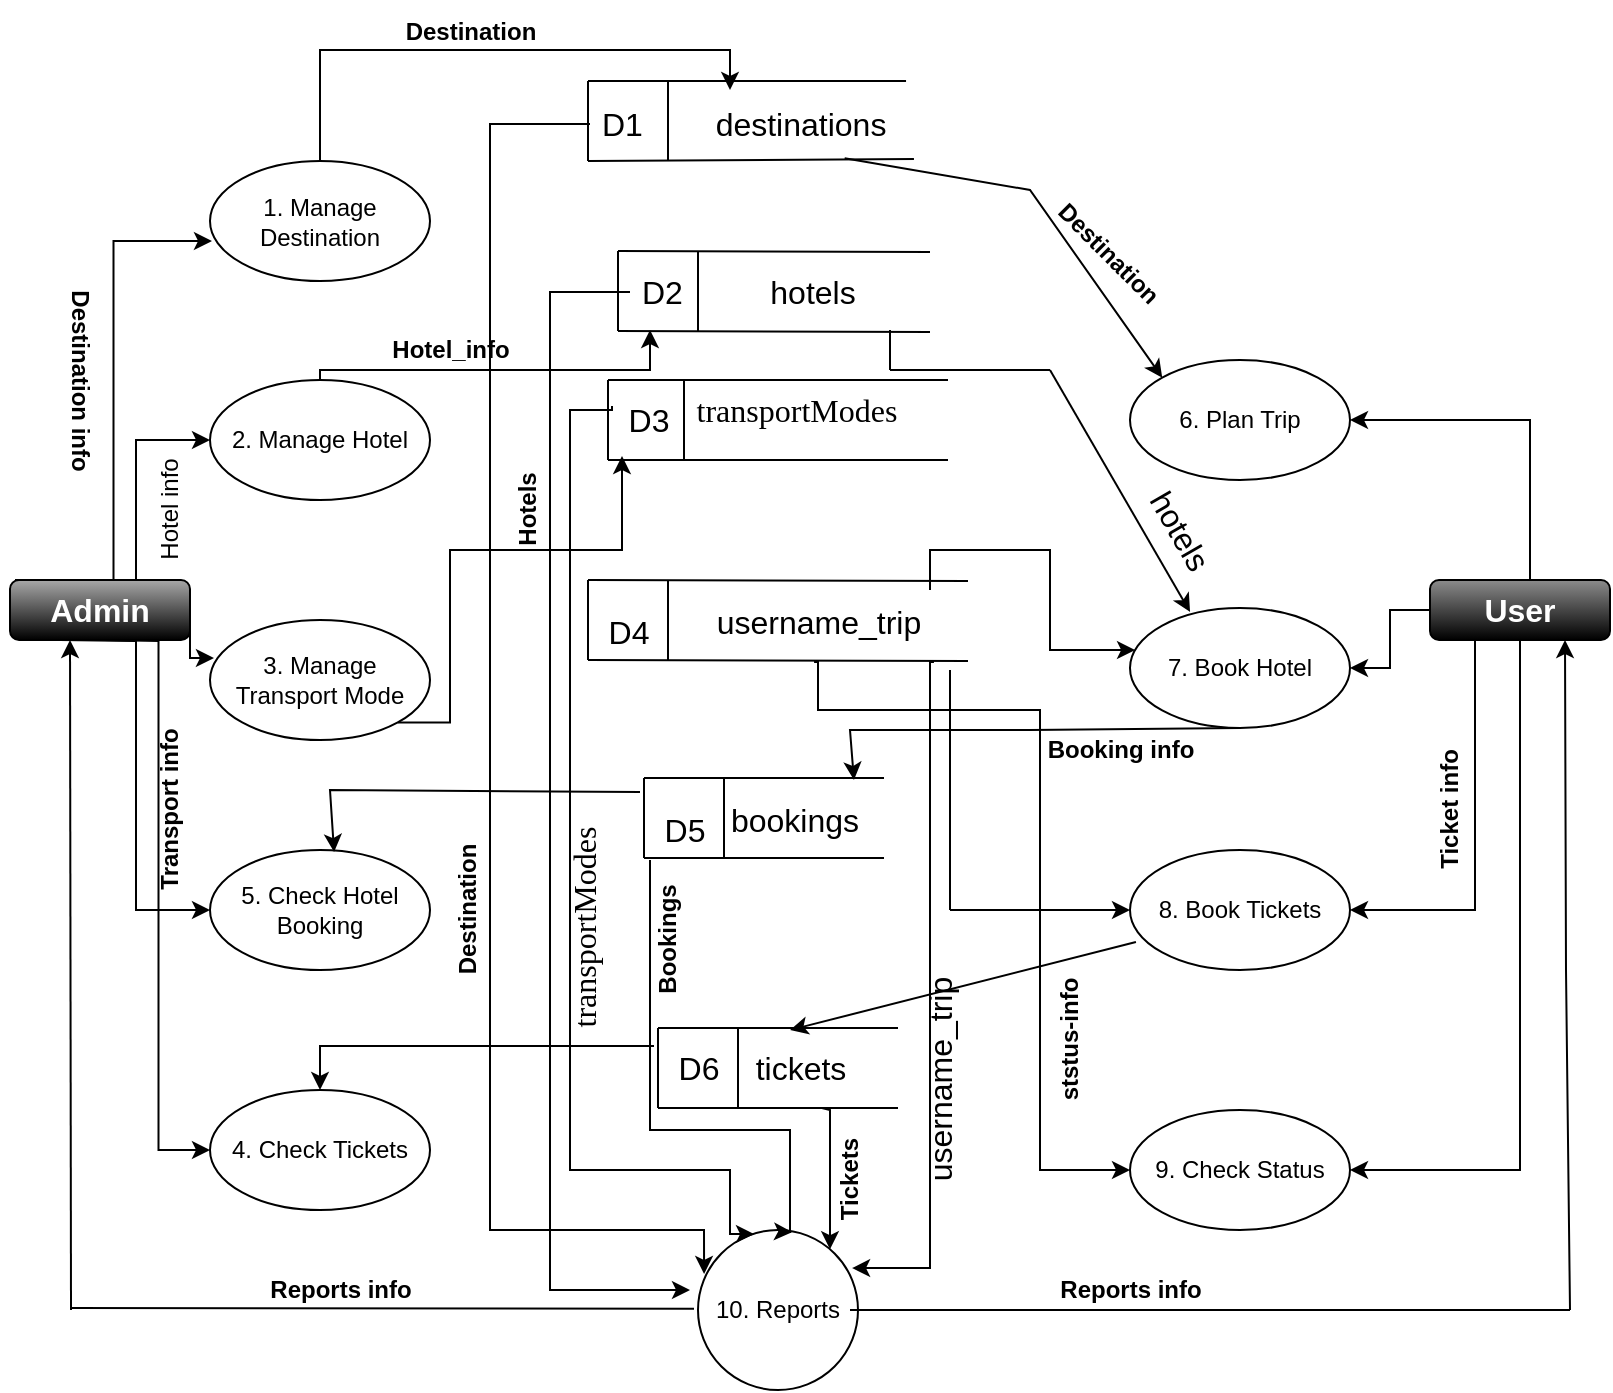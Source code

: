 <mxfile version="20.6.2" type="google"><diagram id="NlX686MZ4kyxAbPwIKp2" name="Page-1"><mxGraphModel grid="1" page="1" gridSize="10" guides="1" tooltips="1" connect="1" arrows="1" fold="1" pageScale="1" pageWidth="827" pageHeight="1169" math="0" shadow="0"><root><mxCell id="0"/><mxCell id="1" parent="0"/><mxCell id="2KHUu5qs-B87cbbeyckH-12" value="" style="edgeStyle=orthogonalEdgeStyle;rounded=0;orthogonalLoop=1;jettySize=auto;html=1;" edge="1" parent="1" source="PZYoRp6CP5FQ6B4NWZpZ-3"><mxGeometry relative="1" as="geometry"><mxPoint x="360" y="370" as="targetPoint"/><Array as="points"><mxPoint x="195" y="390"/><mxPoint x="360" y="390"/></Array></mxGeometry></mxCell><mxCell id="PZYoRp6CP5FQ6B4NWZpZ-3" value="2. Manage Hotel" style="ellipse;whiteSpace=wrap;html=1;" vertex="1" parent="1"><mxGeometry x="140" y="395" width="110" height="60" as="geometry"/></mxCell><mxCell id="X4Ng1SEaLve_OsTbDtAd-97" style="edgeStyle=orthogonalEdgeStyle;rounded=0;orthogonalLoop=1;jettySize=auto;html=1;exitX=1;exitY=1;exitDx=0;exitDy=0;entryX=0.175;entryY=1.1;entryDx=0;entryDy=0;entryPerimeter=0;fontSize=16;fontColor=#000000;" edge="1" parent="1" source="PZYoRp6CP5FQ6B4NWZpZ-4" target="X4Ng1SEaLve_OsTbDtAd-36"><mxGeometry relative="1" as="geometry"><Array as="points"><mxPoint x="260" y="566"/><mxPoint x="260" y="480"/><mxPoint x="346" y="480"/></Array></mxGeometry></mxCell><mxCell id="PZYoRp6CP5FQ6B4NWZpZ-4" value="3. Manage Transport Mode" style="ellipse;whiteSpace=wrap;html=1;" vertex="1" parent="1"><mxGeometry x="140" y="515" width="110" height="60" as="geometry"/></mxCell><mxCell id="PZYoRp6CP5FQ6B4NWZpZ-5" value="4. Check Tickets" style="ellipse;whiteSpace=wrap;html=1;" vertex="1" parent="1"><mxGeometry x="140" y="750" width="110" height="60" as="geometry"/></mxCell><mxCell id="PZYoRp6CP5FQ6B4NWZpZ-6" value="9. Check Status" style="ellipse;whiteSpace=wrap;html=1;" vertex="1" parent="1"><mxGeometry x="600" y="760" width="110" height="60" as="geometry"/></mxCell><mxCell id="2KHUu5qs-B87cbbeyckH-10" value="" style="edgeStyle=orthogonalEdgeStyle;rounded=0;orthogonalLoop=1;jettySize=auto;html=1;" edge="1" parent="1" source="PZYoRp6CP5FQ6B4NWZpZ-7"><mxGeometry relative="1" as="geometry"><mxPoint x="400" y="250" as="targetPoint"/><Array as="points"><mxPoint x="195" y="230"/><mxPoint x="400" y="230"/></Array></mxGeometry></mxCell><mxCell id="PZYoRp6CP5FQ6B4NWZpZ-7" value="1. Manage Destination" style="ellipse;whiteSpace=wrap;html=1;" vertex="1" parent="1"><mxGeometry x="140" y="285.5" width="110" height="60" as="geometry"/></mxCell><mxCell id="PZYoRp6CP5FQ6B4NWZpZ-11" value="" style="edgeStyle=none;orthogonalLoop=1;jettySize=auto;html=1;rounded=0;endArrow=none;endFill=0;" edge="1" parent="1"><mxGeometry width="80" relative="1" as="geometry"><mxPoint x="329" y="495" as="sourcePoint"/><mxPoint x="519" y="495.5" as="targetPoint"/><Array as="points"/></mxGeometry></mxCell><mxCell id="PZYoRp6CP5FQ6B4NWZpZ-12" value="" style="edgeStyle=none;orthogonalLoop=1;jettySize=auto;html=1;rounded=0;endArrow=none;endFill=0;" edge="1" parent="1"><mxGeometry width="80" relative="1" as="geometry"><mxPoint x="329" y="535" as="sourcePoint"/><mxPoint x="519" y="535.5" as="targetPoint"/><Array as="points"/></mxGeometry></mxCell><mxCell id="PZYoRp6CP5FQ6B4NWZpZ-13" value="" style="edgeStyle=none;orthogonalLoop=1;jettySize=auto;html=1;rounded=0;endArrow=none;endFill=0;" edge="1" parent="1"><mxGeometry width="80" relative="1" as="geometry"><mxPoint x="329" y="495" as="sourcePoint"/><mxPoint x="329" y="535" as="targetPoint"/><Array as="points"/></mxGeometry></mxCell><mxCell id="PZYoRp6CP5FQ6B4NWZpZ-14" value="" style="edgeStyle=none;orthogonalLoop=1;jettySize=auto;html=1;rounded=0;endArrow=none;endFill=0;" edge="1" parent="1"><mxGeometry width="80" relative="1" as="geometry"><mxPoint x="369" y="495" as="sourcePoint"/><mxPoint x="369" y="535" as="targetPoint"/><Array as="points"/></mxGeometry></mxCell><mxCell id="PZYoRp6CP5FQ6B4NWZpZ-15" value="" style="edgeStyle=none;orthogonalLoop=1;jettySize=auto;html=1;rounded=0;endArrow=none;endFill=0;" edge="1" parent="1"><mxGeometry width="80" relative="1" as="geometry"><mxPoint x="357" y="594" as="sourcePoint"/><mxPoint x="477" y="594" as="targetPoint"/><Array as="points"/></mxGeometry></mxCell><mxCell id="PZYoRp6CP5FQ6B4NWZpZ-16" value="" style="edgeStyle=none;orthogonalLoop=1;jettySize=auto;html=1;rounded=0;endArrow=none;endFill=0;" edge="1" parent="1"><mxGeometry width="80" relative="1" as="geometry"><mxPoint x="357" y="634" as="sourcePoint"/><mxPoint x="477" y="634" as="targetPoint"/><Array as="points"/></mxGeometry></mxCell><mxCell id="PZYoRp6CP5FQ6B4NWZpZ-17" value="" style="edgeStyle=none;orthogonalLoop=1;jettySize=auto;html=1;rounded=0;endArrow=none;endFill=0;" edge="1" parent="1"><mxGeometry width="80" relative="1" as="geometry"><mxPoint x="357" y="594" as="sourcePoint"/><mxPoint x="357" y="634" as="targetPoint"/><Array as="points"/></mxGeometry></mxCell><mxCell id="PZYoRp6CP5FQ6B4NWZpZ-18" value="" style="edgeStyle=none;orthogonalLoop=1;jettySize=auto;html=1;rounded=0;endArrow=none;endFill=0;" edge="1" parent="1"><mxGeometry width="80" relative="1" as="geometry"><mxPoint x="397" y="594" as="sourcePoint"/><mxPoint x="397" y="634" as="targetPoint"/><Array as="points"/></mxGeometry></mxCell><mxCell id="PZYoRp6CP5FQ6B4NWZpZ-19" value="" style="edgeStyle=none;orthogonalLoop=1;jettySize=auto;html=1;rounded=0;endArrow=none;endFill=0;" edge="1" parent="1"><mxGeometry width="80" relative="1" as="geometry"><mxPoint x="364" y="719" as="sourcePoint"/><mxPoint x="484" y="719" as="targetPoint"/><Array as="points"/></mxGeometry></mxCell><mxCell id="PZYoRp6CP5FQ6B4NWZpZ-20" value="" style="edgeStyle=none;orthogonalLoop=1;jettySize=auto;html=1;rounded=0;endArrow=none;endFill=0;" edge="1" parent="1"><mxGeometry width="80" relative="1" as="geometry"><mxPoint x="364" y="759" as="sourcePoint"/><mxPoint x="484" y="759" as="targetPoint"/><Array as="points"/></mxGeometry></mxCell><mxCell id="PZYoRp6CP5FQ6B4NWZpZ-21" value="" style="edgeStyle=none;orthogonalLoop=1;jettySize=auto;html=1;rounded=0;endArrow=none;endFill=0;" edge="1" parent="1"><mxGeometry width="80" relative="1" as="geometry"><mxPoint x="364" y="719" as="sourcePoint"/><mxPoint x="364" y="759" as="targetPoint"/><Array as="points"/></mxGeometry></mxCell><mxCell id="PZYoRp6CP5FQ6B4NWZpZ-22" value="" style="edgeStyle=none;orthogonalLoop=1;jettySize=auto;html=1;rounded=0;endArrow=none;endFill=0;" edge="1" parent="1"><mxGeometry width="80" relative="1" as="geometry"><mxPoint x="404" y="719" as="sourcePoint"/><mxPoint x="404" y="759" as="targetPoint"/><Array as="points"/></mxGeometry></mxCell><mxCell id="PZYoRp6CP5FQ6B4NWZpZ-23" value="" style="edgeStyle=none;orthogonalLoop=1;jettySize=auto;html=1;rounded=0;endArrow=none;endFill=0;" edge="1" parent="1"><mxGeometry width="80" relative="1" as="geometry"><mxPoint x="339" y="395" as="sourcePoint"/><mxPoint x="509" y="395" as="targetPoint"/><Array as="points"/></mxGeometry></mxCell><mxCell id="PZYoRp6CP5FQ6B4NWZpZ-24" value="" style="edgeStyle=none;orthogonalLoop=1;jettySize=auto;html=1;rounded=0;endArrow=none;endFill=0;" edge="1" parent="1"><mxGeometry width="80" relative="1" as="geometry"><mxPoint x="339" y="435" as="sourcePoint"/><mxPoint x="509" y="435" as="targetPoint"/><Array as="points"/></mxGeometry></mxCell><mxCell id="PZYoRp6CP5FQ6B4NWZpZ-25" value="" style="edgeStyle=none;orthogonalLoop=1;jettySize=auto;html=1;rounded=0;endArrow=none;endFill=0;" edge="1" parent="1"><mxGeometry width="80" relative="1" as="geometry"><mxPoint x="339" y="395" as="sourcePoint"/><mxPoint x="339" y="435" as="targetPoint"/><Array as="points"/></mxGeometry></mxCell><mxCell id="PZYoRp6CP5FQ6B4NWZpZ-26" value="" style="edgeStyle=none;orthogonalLoop=1;jettySize=auto;html=1;rounded=0;endArrow=none;endFill=0;" edge="1" parent="1"><mxGeometry width="80" relative="1" as="geometry"><mxPoint x="377" y="395" as="sourcePoint"/><mxPoint x="377" y="435" as="targetPoint"/><Array as="points"/></mxGeometry></mxCell><mxCell id="PZYoRp6CP5FQ6B4NWZpZ-27" value="" style="edgeStyle=none;orthogonalLoop=1;jettySize=auto;html=1;rounded=0;endArrow=none;endFill=0;entryX=0.982;entryY=-0.2;entryDx=0;entryDy=0;entryPerimeter=0;" edge="1" parent="1" target="X4Ng1SEaLve_OsTbDtAd-22"><mxGeometry width="80" relative="1" as="geometry"><mxPoint x="329" y="245.5" as="sourcePoint"/><mxPoint x="449" y="245.5" as="targetPoint"/><Array as="points"><mxPoint x="369" y="245.5"/></Array></mxGeometry></mxCell><mxCell id="PZYoRp6CP5FQ6B4NWZpZ-28" value="" style="edgeStyle=none;orthogonalLoop=1;jettySize=auto;html=1;rounded=0;endArrow=none;endFill=0;entryX=1.018;entryY=1.1;entryDx=0;entryDy=0;entryPerimeter=0;" edge="1" parent="1" target="X4Ng1SEaLve_OsTbDtAd-22"><mxGeometry width="80" relative="1" as="geometry"><mxPoint x="329" y="285.5" as="sourcePoint"/><mxPoint x="449" y="285.5" as="targetPoint"/><Array as="points"/></mxGeometry></mxCell><mxCell id="PZYoRp6CP5FQ6B4NWZpZ-29" value="" style="edgeStyle=none;orthogonalLoop=1;jettySize=auto;html=1;rounded=0;endArrow=none;endFill=0;" edge="1" parent="1"><mxGeometry width="80" relative="1" as="geometry"><mxPoint x="329" y="245.5" as="sourcePoint"/><mxPoint x="329" y="285.5" as="targetPoint"/><Array as="points"/></mxGeometry></mxCell><mxCell id="PZYoRp6CP5FQ6B4NWZpZ-30" value="" style="edgeStyle=none;orthogonalLoop=1;jettySize=auto;html=1;rounded=0;endArrow=none;endFill=0;" edge="1" parent="1"><mxGeometry width="80" relative="1" as="geometry"><mxPoint x="369" y="245.5" as="sourcePoint"/><mxPoint x="369" y="285.5" as="targetPoint"/><Array as="points"/></mxGeometry></mxCell><mxCell id="PZYoRp6CP5FQ6B4NWZpZ-31" value="" style="edgeStyle=none;orthogonalLoop=1;jettySize=auto;html=1;rounded=0;endArrow=none;endFill=0;" edge="1" parent="1"><mxGeometry width="80" relative="1" as="geometry"><mxPoint x="344" y="330.5" as="sourcePoint"/><mxPoint x="500" y="331" as="targetPoint"/><Array as="points"/></mxGeometry></mxCell><mxCell id="PZYoRp6CP5FQ6B4NWZpZ-32" value="" style="edgeStyle=none;orthogonalLoop=1;jettySize=auto;html=1;rounded=0;endArrow=none;endFill=0;" edge="1" parent="1"><mxGeometry width="80" relative="1" as="geometry"><mxPoint x="344" y="370.5" as="sourcePoint"/><mxPoint x="500" y="371" as="targetPoint"/><Array as="points"/></mxGeometry></mxCell><mxCell id="PZYoRp6CP5FQ6B4NWZpZ-33" value="" style="edgeStyle=none;orthogonalLoop=1;jettySize=auto;html=1;rounded=0;endArrow=none;endFill=0;" edge="1" parent="1"><mxGeometry width="80" relative="1" as="geometry"><mxPoint x="344" y="330.5" as="sourcePoint"/><mxPoint x="344" y="370.5" as="targetPoint"/><Array as="points"/></mxGeometry></mxCell><mxCell id="PZYoRp6CP5FQ6B4NWZpZ-34" value="" style="edgeStyle=none;orthogonalLoop=1;jettySize=auto;html=1;rounded=0;endArrow=none;endFill=0;" edge="1" parent="1"><mxGeometry width="80" relative="1" as="geometry"><mxPoint x="384" y="330.5" as="sourcePoint"/><mxPoint x="384" y="370.5" as="targetPoint"/><Array as="points"/></mxGeometry></mxCell><mxCell id="X4Ng1SEaLve_OsTbDtAd-53" style="edgeStyle=orthogonalEdgeStyle;rounded=0;orthogonalLoop=1;jettySize=auto;html=1;exitX=0.25;exitY=0;exitDx=0;exitDy=0;entryX=0.009;entryY=0.667;entryDx=0;entryDy=0;entryPerimeter=0;fontSize=16;fontColor=#000000;" edge="1" parent="1" target="PZYoRp6CP5FQ6B4NWZpZ-7"><mxGeometry relative="1" as="geometry"><mxPoint x="42.5" y="495" as="sourcePoint"/></mxGeometry></mxCell><mxCell id="X4Ng1SEaLve_OsTbDtAd-54" style="edgeStyle=orthogonalEdgeStyle;rounded=0;orthogonalLoop=1;jettySize=auto;html=1;exitX=0.5;exitY=0;exitDx=0;exitDy=0;entryX=0;entryY=0.5;entryDx=0;entryDy=0;fontSize=16;fontColor=#000000;" edge="1" parent="1" target="PZYoRp6CP5FQ6B4NWZpZ-3"><mxGeometry relative="1" as="geometry"><mxPoint x="65" y="495" as="sourcePoint"/></mxGeometry></mxCell><mxCell id="X4Ng1SEaLve_OsTbDtAd-56" style="edgeStyle=orthogonalEdgeStyle;rounded=0;orthogonalLoop=1;jettySize=auto;html=1;exitX=1;exitY=0.5;exitDx=0;exitDy=0;entryX=0.018;entryY=0.317;entryDx=0;entryDy=0;entryPerimeter=0;fontSize=16;fontColor=#000000;" edge="1" parent="1" target="PZYoRp6CP5FQ6B4NWZpZ-4"><mxGeometry relative="1" as="geometry"><mxPoint x="110" y="510" as="sourcePoint"/><Array as="points"><mxPoint x="130" y="510"/><mxPoint x="130" y="534"/></Array></mxGeometry></mxCell><mxCell id="X4Ng1SEaLve_OsTbDtAd-57" style="edgeStyle=orthogonalEdgeStyle;rounded=0;orthogonalLoop=1;jettySize=auto;html=1;exitX=0.5;exitY=1;exitDx=0;exitDy=0;entryX=0;entryY=0.5;entryDx=0;entryDy=0;fontSize=16;fontColor=#000000;" edge="1" parent="1" target="X4Ng1SEaLve_OsTbDtAd-10"><mxGeometry relative="1" as="geometry"><mxPoint x="65" y="525" as="sourcePoint"/></mxGeometry></mxCell><mxCell id="X4Ng1SEaLve_OsTbDtAd-58" style="edgeStyle=orthogonalEdgeStyle;rounded=0;orthogonalLoop=1;jettySize=auto;html=1;exitX=0.75;exitY=1;exitDx=0;exitDy=0;entryX=0;entryY=0.5;entryDx=0;entryDy=0;fontSize=16;fontColor=#000000;" edge="1" parent="1" target="PZYoRp6CP5FQ6B4NWZpZ-5"><mxGeometry relative="1" as="geometry"><mxPoint x="87.5" y="525" as="sourcePoint"/></mxGeometry></mxCell><mxCell id="X4Ng1SEaLve_OsTbDtAd-1" value="&lt;font style=&quot;font-size: 16px;&quot;&gt;&lt;b&gt;Admin&lt;/b&gt;&lt;/font&gt;" style="rounded=1;whiteSpace=wrap;html=1;fillColor=#A8A8A8;gradientColor=default;fontColor=#FFFFFF;" vertex="1" parent="1"><mxGeometry x="40" y="495" width="90" height="30" as="geometry"/></mxCell><mxCell id="X4Ng1SEaLve_OsTbDtAd-59" style="edgeStyle=orthogonalEdgeStyle;rounded=0;orthogonalLoop=1;jettySize=auto;html=1;exitX=0.5;exitY=1;exitDx=0;exitDy=0;entryX=1;entryY=0.5;entryDx=0;entryDy=0;fontSize=16;fontColor=#000000;" edge="1" parent="1" source="X4Ng1SEaLve_OsTbDtAd-2" target="PZYoRp6CP5FQ6B4NWZpZ-6"><mxGeometry relative="1" as="geometry"/></mxCell><mxCell id="X4Ng1SEaLve_OsTbDtAd-63" style="edgeStyle=orthogonalEdgeStyle;rounded=0;orthogonalLoop=1;jettySize=auto;html=1;exitX=0.25;exitY=1;exitDx=0;exitDy=0;entryX=1;entryY=0.5;entryDx=0;entryDy=0;fontSize=16;fontColor=#000000;" edge="1" parent="1" source="X4Ng1SEaLve_OsTbDtAd-2" target="X4Ng1SEaLve_OsTbDtAd-11"><mxGeometry relative="1" as="geometry"/></mxCell><mxCell id="X4Ng1SEaLve_OsTbDtAd-64" style="edgeStyle=orthogonalEdgeStyle;rounded=0;orthogonalLoop=1;jettySize=auto;html=1;exitX=0.75;exitY=0;exitDx=0;exitDy=0;entryX=1;entryY=0.5;entryDx=0;entryDy=0;fontSize=16;fontColor=#000000;" edge="1" parent="1" source="X4Ng1SEaLve_OsTbDtAd-2" target="X4Ng1SEaLve_OsTbDtAd-13"><mxGeometry relative="1" as="geometry"><Array as="points"><mxPoint x="800" y="495"/><mxPoint x="800" y="415"/></Array></mxGeometry></mxCell><mxCell id="2KHUu5qs-B87cbbeyckH-18" value="" style="edgeStyle=orthogonalEdgeStyle;rounded=0;orthogonalLoop=1;jettySize=auto;html=1;" edge="1" parent="1" source="X4Ng1SEaLve_OsTbDtAd-2" target="X4Ng1SEaLve_OsTbDtAd-12"><mxGeometry relative="1" as="geometry"/></mxCell><mxCell id="X4Ng1SEaLve_OsTbDtAd-2" value="&lt;b&gt;&lt;font color=&quot;#ffffff&quot; style=&quot;font-size: 16px;&quot;&gt;User&lt;/font&gt;&lt;/b&gt;" style="rounded=1;whiteSpace=wrap;html=1;fillColor=#8C8C8C;gradientColor=default;" vertex="1" parent="1"><mxGeometry x="750" y="495" width="90" height="30" as="geometry"/></mxCell><mxCell id="X4Ng1SEaLve_OsTbDtAd-3" value="10. Reports" style="ellipse;whiteSpace=wrap;html=1;aspect=fixed;" vertex="1" parent="1"><mxGeometry x="384" y="820" width="80" height="80" as="geometry"/></mxCell><mxCell id="X4Ng1SEaLve_OsTbDtAd-4" value="" style="endArrow=classic;html=1;rounded=0;entryX=0.25;entryY=1;entryDx=0;entryDy=0;" edge="1" parent="1"><mxGeometry width="50" height="50" relative="1" as="geometry"><mxPoint x="70.5" y="860" as="sourcePoint"/><mxPoint x="70" y="525" as="targetPoint"/><Array as="points"/></mxGeometry></mxCell><mxCell id="X4Ng1SEaLve_OsTbDtAd-6" value="" style="endArrow=none;html=1;rounded=0;entryX=0;entryY=0.5;entryDx=0;entryDy=0;" edge="1" parent="1"><mxGeometry width="50" height="50" relative="1" as="geometry"><mxPoint x="70" y="859" as="sourcePoint"/><mxPoint x="382" y="859.33" as="targetPoint"/><Array as="points"/></mxGeometry></mxCell><mxCell id="X4Ng1SEaLve_OsTbDtAd-7" value="" style="edgeStyle=none;orthogonalLoop=1;jettySize=auto;html=1;rounded=0;entryX=0.75;entryY=1;entryDx=0;entryDy=0;" edge="1" parent="1" target="X4Ng1SEaLve_OsTbDtAd-2"><mxGeometry width="80" relative="1" as="geometry"><mxPoint x="820" y="860" as="sourcePoint"/><mxPoint x="830" y="525" as="targetPoint"/><Array as="points"><mxPoint x="818" y="690"/></Array></mxGeometry></mxCell><mxCell id="X4Ng1SEaLve_OsTbDtAd-9" value="" style="endArrow=none;html=1;rounded=0;exitX=0.95;exitY=0.5;exitDx=0;exitDy=0;exitPerimeter=0;" edge="1" parent="1" source="X4Ng1SEaLve_OsTbDtAd-3"><mxGeometry width="50" height="50" relative="1" as="geometry"><mxPoint x="470" y="860" as="sourcePoint"/><mxPoint x="820" y="860" as="targetPoint"/></mxGeometry></mxCell><mxCell id="X4Ng1SEaLve_OsTbDtAd-10" value="5. Check Hotel Booking" style="ellipse;whiteSpace=wrap;html=1;" vertex="1" parent="1"><mxGeometry x="140" y="630" width="110" height="60" as="geometry"/></mxCell><mxCell id="X4Ng1SEaLve_OsTbDtAd-11" value="8. Book Tickets" style="ellipse;whiteSpace=wrap;html=1;" vertex="1" parent="1"><mxGeometry x="600" y="630" width="110" height="60" as="geometry"/></mxCell><mxCell id="X4Ng1SEaLve_OsTbDtAd-12" value="7. Book Hotel" style="ellipse;whiteSpace=wrap;html=1;" vertex="1" parent="1"><mxGeometry x="600" y="509" width="110" height="60" as="geometry"/></mxCell><mxCell id="X4Ng1SEaLve_OsTbDtAd-21" value="&amp;nbsp; &amp;nbsp;D1" style="text;html=1;align=center;verticalAlign=middle;resizable=0;points=[];autosize=1;strokeColor=none;fillColor=none;fontSize=16;fontColor=#000000;" vertex="1" parent="1"><mxGeometry x="309" y="251.5" width="60" height="30" as="geometry"/></mxCell><mxCell id="2KHUu5qs-B87cbbeyckH-23" value="" style="edgeStyle=orthogonalEdgeStyle;rounded=0;orthogonalLoop=1;jettySize=auto;html=1;entryX=0.038;entryY=0.275;entryDx=0;entryDy=0;entryPerimeter=0;" edge="1" parent="1" target="X4Ng1SEaLve_OsTbDtAd-3"><mxGeometry relative="1" as="geometry"><mxPoint x="330" y="267" as="sourcePoint"/><mxPoint x="270" y="820" as="targetPoint"/><Array as="points"><mxPoint x="280" y="267"/><mxPoint x="280" y="820"/><mxPoint x="387" y="820"/></Array></mxGeometry></mxCell><mxCell id="X4Ng1SEaLve_OsTbDtAd-22" value="destinations" style="text;html=1;align=center;verticalAlign=middle;resizable=0;points=[];autosize=1;strokeColor=none;fillColor=none;fontSize=16;fontColor=#000000;" vertex="1" parent="1"><mxGeometry x="380" y="251.5" width="110" height="30" as="geometry"/></mxCell><mxCell id="X4Ng1SEaLve_OsTbDtAd-26" value="&amp;nbsp; &amp;nbsp;D2" style="text;html=1;align=center;verticalAlign=middle;resizable=0;points=[];autosize=1;strokeColor=none;fillColor=none;fontSize=16;fontColor=#000000;" vertex="1" parent="1"><mxGeometry x="329" y="335.5" width="60" height="30" as="geometry"/></mxCell><mxCell id="2KHUu5qs-B87cbbeyckH-25" value="" style="edgeStyle=orthogonalEdgeStyle;rounded=0;orthogonalLoop=1;jettySize=auto;html=1;" edge="1" parent="1"><mxGeometry relative="1" as="geometry"><mxPoint x="350" y="351" as="sourcePoint"/><mxPoint x="380" y="850" as="targetPoint"/><Array as="points"><mxPoint x="310" y="351"/><mxPoint x="310" y="850"/></Array></mxGeometry></mxCell><mxCell id="X4Ng1SEaLve_OsTbDtAd-31" value="hotels" style="text;html=1;align=center;verticalAlign=middle;resizable=0;points=[];autosize=1;strokeColor=none;fillColor=none;fontSize=16;fontColor=#000000;" vertex="1" parent="1"><mxGeometry x="406" y="335.5" width="70" height="30" as="geometry"/></mxCell><mxCell id="2KHUu5qs-B87cbbeyckH-20" value="" style="edgeStyle=orthogonalEdgeStyle;rounded=0;orthogonalLoop=1;jettySize=auto;html=1;exitX=0.05;exitY=0.267;exitDx=0;exitDy=0;exitPerimeter=0;entryX=0.35;entryY=0.025;entryDx=0;entryDy=0;entryPerimeter=0;" edge="1" parent="1" source="X4Ng1SEaLve_OsTbDtAd-36" target="X4Ng1SEaLve_OsTbDtAd-3"><mxGeometry relative="1" as="geometry"><mxPoint x="380" y="850" as="targetPoint"/><Array as="points"><mxPoint x="341" y="410"/><mxPoint x="320" y="410"/><mxPoint x="320" y="790"/><mxPoint x="400" y="790"/><mxPoint x="400" y="822"/></Array></mxGeometry></mxCell><mxCell id="X4Ng1SEaLve_OsTbDtAd-33" value="&lt;span id=&quot;docs-internal-guid-bd2a2891-7fff-a88a-3db1-3b2e656965e5&quot;&gt;&lt;span style=&quot;font-size: 12pt; font-family: &amp;quot;Times New Roman&amp;quot;; background-color: transparent; font-variant-numeric: normal; font-variant-east-asian: normal; vertical-align: baseline;&quot;&gt;&amp;nbsp; &amp;nbsp;transportModes&lt;/span&gt;&lt;/span&gt;" style="text;html=1;align=center;verticalAlign=middle;resizable=0;points=[];autosize=1;strokeColor=none;fillColor=none;fontSize=16;fontColor=#000000;" vertex="1" parent="1"><mxGeometry x="357" y="395" width="140" height="30" as="geometry"/></mxCell><mxCell id="X4Ng1SEaLve_OsTbDtAd-36" value="D3" style="text;html=1;align=center;verticalAlign=middle;resizable=0;points=[];autosize=1;strokeColor=none;fillColor=none;fontSize=16;fontColor=#000000;" vertex="1" parent="1"><mxGeometry x="339" y="400" width="40" height="30" as="geometry"/></mxCell><mxCell id="X4Ng1SEaLve_OsTbDtAd-37" value="D4" style="text;html=1;align=center;verticalAlign=middle;resizable=0;points=[];autosize=1;strokeColor=none;fillColor=none;fontSize=16;fontColor=#000000;" vertex="1" parent="1"><mxGeometry x="329" y="506" width="40" height="30" as="geometry"/></mxCell><mxCell id="2KHUu5qs-B87cbbeyckH-5" value="" style="edgeStyle=orthogonalEdgeStyle;rounded=0;orthogonalLoop=1;jettySize=auto;html=1;" edge="1" parent="1" target="X4Ng1SEaLve_OsTbDtAd-12"><mxGeometry relative="1" as="geometry"><mxPoint x="500" y="500" as="sourcePoint"/><mxPoint x="610" y="550" as="targetPoint"/><Array as="points"><mxPoint x="500" y="480"/><mxPoint x="560" y="480"/><mxPoint x="560" y="530"/></Array></mxGeometry></mxCell><mxCell id="2KHUu5qs-B87cbbeyckH-6" value="" style="edgeStyle=orthogonalEdgeStyle;rounded=0;orthogonalLoop=1;jettySize=auto;html=1;entryX=0;entryY=0.5;entryDx=0;entryDy=0;exitX=0.485;exitY=1.183;exitDx=0;exitDy=0;exitPerimeter=0;" edge="1" parent="1" source="X4Ng1SEaLve_OsTbDtAd-39" target="PZYoRp6CP5FQ6B4NWZpZ-6"><mxGeometry relative="1" as="geometry"><mxPoint x="550" y="780" as="targetPoint"/><Array as="points"><mxPoint x="444" y="536"/><mxPoint x="444" y="560"/><mxPoint x="555" y="560"/><mxPoint x="555" y="790"/></Array></mxGeometry></mxCell><mxCell id="2KHUu5qs-B87cbbeyckH-17" value="" style="edgeStyle=orthogonalEdgeStyle;rounded=0;orthogonalLoop=1;jettySize=auto;html=1;entryX=0.963;entryY=0.238;entryDx=0;entryDy=0;entryPerimeter=0;exitX=0.946;exitY=1.183;exitDx=0;exitDy=0;exitPerimeter=0;" edge="1" parent="1" source="X4Ng1SEaLve_OsTbDtAd-39" target="X4Ng1SEaLve_OsTbDtAd-3"><mxGeometry relative="1" as="geometry"><mxPoint x="500" y="540" as="sourcePoint"/><Array as="points"><mxPoint x="500" y="536"/><mxPoint x="500" y="839"/></Array></mxGeometry></mxCell><mxCell id="X4Ng1SEaLve_OsTbDtAd-39" value="username_trip" style="text;html=1;align=center;verticalAlign=middle;resizable=0;points=[];autosize=1;strokeColor=none;fillColor=none;fontSize=16;fontColor=#000000;" vertex="1" parent="1"><mxGeometry x="379" y="500.5" width="130" height="30" as="geometry"/></mxCell><mxCell id="2KHUu5qs-B87cbbeyckH-15" value="" style="edgeStyle=orthogonalEdgeStyle;rounded=0;orthogonalLoop=1;jettySize=auto;html=1;entryX=0.588;entryY=0.013;entryDx=0;entryDy=0;entryPerimeter=0;" edge="1" parent="1" source="X4Ng1SEaLve_OsTbDtAd-42" target="X4Ng1SEaLve_OsTbDtAd-3"><mxGeometry relative="1" as="geometry"><mxPoint x="430" y="810" as="targetPoint"/><Array as="points"><mxPoint x="360" y="770"/><mxPoint x="430" y="770"/></Array></mxGeometry></mxCell><mxCell id="X4Ng1SEaLve_OsTbDtAd-42" value="D5" style="text;html=1;align=center;verticalAlign=middle;resizable=0;points=[];autosize=1;strokeColor=none;fillColor=none;fontSize=16;fontColor=#000000;" vertex="1" parent="1"><mxGeometry x="357" y="605" width="40" height="30" as="geometry"/></mxCell><mxCell id="X4Ng1SEaLve_OsTbDtAd-45" value="bookings" style="text;html=1;align=center;verticalAlign=middle;resizable=0;points=[];autosize=1;strokeColor=none;fillColor=none;fontSize=16;fontColor=#000000;" vertex="1" parent="1"><mxGeometry x="387" y="600" width="90" height="30" as="geometry"/></mxCell><mxCell id="2KHUu5qs-B87cbbeyckH-19" value="" style="edgeStyle=orthogonalEdgeStyle;rounded=0;orthogonalLoop=1;jettySize=auto;html=1;exitX=0.657;exitY=1.167;exitDx=0;exitDy=0;exitPerimeter=0;" edge="1" parent="1" source="X4Ng1SEaLve_OsTbDtAd-46" target="X4Ng1SEaLve_OsTbDtAd-3"><mxGeometry relative="1" as="geometry"><mxPoint x="460" y="760" as="sourcePoint"/><Array as="points"><mxPoint x="450" y="760"/></Array></mxGeometry></mxCell><mxCell id="X4Ng1SEaLve_OsTbDtAd-46" value="tickets" style="text;html=1;align=center;verticalAlign=middle;resizable=0;points=[];autosize=1;strokeColor=none;fillColor=none;fontSize=16;fontColor=#000000;" vertex="1" parent="1"><mxGeometry x="400" y="724" width="70" height="30" as="geometry"/></mxCell><mxCell id="X4Ng1SEaLve_OsTbDtAd-49" value="D6" style="text;html=1;align=center;verticalAlign=middle;resizable=0;points=[];autosize=1;strokeColor=none;fillColor=none;fontSize=16;fontColor=#000000;" vertex="1" parent="1"><mxGeometry x="364" y="724" width="40" height="30" as="geometry"/></mxCell><mxCell id="X4Ng1SEaLve_OsTbDtAd-82" value="" style="endArrow=classic;html=1;rounded=0;fontSize=16;fontColor=#000000;exitX=0.703;exitY=1.088;exitDx=0;exitDy=0;exitPerimeter=0;entryX=0;entryY=0;entryDx=0;entryDy=0;" edge="1" parent="1" source="X4Ng1SEaLve_OsTbDtAd-22" target="X4Ng1SEaLve_OsTbDtAd-13"><mxGeometry width="50" height="50" relative="1" as="geometry"><mxPoint x="460" y="290" as="sourcePoint"/><mxPoint x="540" y="320" as="targetPoint"/><Array as="points"><mxPoint x="550" y="300"/></Array></mxGeometry></mxCell><mxCell id="X4Ng1SEaLve_OsTbDtAd-92" value="" style="endArrow=none;html=1;rounded=0;fontSize=16;fontColor=#000000;" edge="1" parent="1"><mxGeometry width="50" height="50" relative="1" as="geometry"><mxPoint x="480" y="390" as="sourcePoint"/><mxPoint x="560" y="390" as="targetPoint"/></mxGeometry></mxCell><mxCell id="X4Ng1SEaLve_OsTbDtAd-93" value="" style="endArrow=none;html=1;rounded=0;fontSize=16;fontColor=#000000;" edge="1" parent="1"><mxGeometry width="50" height="50" relative="1" as="geometry"><mxPoint x="480" y="390" as="sourcePoint"/><mxPoint x="480" y="370" as="targetPoint"/></mxGeometry></mxCell><mxCell id="X4Ng1SEaLve_OsTbDtAd-95" value="" style="endArrow=classic;html=1;rounded=0;fontSize=16;fontColor=#000000;entryX=0.273;entryY=0.033;entryDx=0;entryDy=0;entryPerimeter=0;" edge="1" parent="1" target="X4Ng1SEaLve_OsTbDtAd-12"><mxGeometry width="50" height="50" relative="1" as="geometry"><mxPoint x="560" y="390" as="sourcePoint"/><mxPoint x="640" y="340" as="targetPoint"/></mxGeometry></mxCell><mxCell id="X4Ng1SEaLve_OsTbDtAd-105" value="" style="endArrow=classic;html=1;rounded=0;fontSize=16;fontColor=#000000;entryX=0;entryY=0.5;entryDx=0;entryDy=0;" edge="1" parent="1" target="X4Ng1SEaLve_OsTbDtAd-11"><mxGeometry width="50" height="50" relative="1" as="geometry"><mxPoint x="510" y="660" as="sourcePoint"/><mxPoint x="780" y="380" as="targetPoint"/></mxGeometry></mxCell><mxCell id="X4Ng1SEaLve_OsTbDtAd-108" value="" style="endArrow=none;html=1;rounded=0;fontSize=16;fontColor=#000000;" edge="1" parent="1"><mxGeometry width="50" height="50" relative="1" as="geometry"><mxPoint x="510" y="660" as="sourcePoint"/><mxPoint x="510" y="540" as="targetPoint"/></mxGeometry></mxCell><mxCell id="X4Ng1SEaLve_OsTbDtAd-109" value="" style="endArrow=classic;html=1;rounded=0;fontSize=16;fontColor=#000000;exitX=0.5;exitY=1;exitDx=0;exitDy=0;entryX=0.833;entryY=-0.167;entryDx=0;entryDy=0;entryPerimeter=0;" edge="1" parent="1" source="X4Ng1SEaLve_OsTbDtAd-12" target="X4Ng1SEaLve_OsTbDtAd-45"><mxGeometry width="50" height="50" relative="1" as="geometry"><mxPoint x="470" y="590" as="sourcePoint"/><mxPoint x="460" y="590" as="targetPoint"/><Array as="points"><mxPoint x="550" y="570"/><mxPoint x="460" y="570"/></Array></mxGeometry></mxCell><mxCell id="X4Ng1SEaLve_OsTbDtAd-114" value="" style="endArrow=classic;html=1;rounded=0;fontSize=16;fontColor=#000000;entryX=0.429;entryY=-0.133;entryDx=0;entryDy=0;entryPerimeter=0;exitX=0.027;exitY=0.767;exitDx=0;exitDy=0;exitPerimeter=0;" edge="1" parent="1" source="X4Ng1SEaLve_OsTbDtAd-11" target="X4Ng1SEaLve_OsTbDtAd-46"><mxGeometry width="50" height="50" relative="1" as="geometry"><mxPoint x="630" y="630" as="sourcePoint"/><mxPoint x="570" y="740" as="targetPoint"/></mxGeometry></mxCell><mxCell id="X4Ng1SEaLve_OsTbDtAd-117" value="" style="endArrow=classic;html=1;rounded=0;fontSize=16;fontColor=#000000;entryX=0.564;entryY=0.017;entryDx=0;entryDy=0;exitX=-0.05;exitY=-0.133;exitDx=0;exitDy=0;exitPerimeter=0;entryPerimeter=0;" edge="1" parent="1" source="X4Ng1SEaLve_OsTbDtAd-42" target="X4Ng1SEaLve_OsTbDtAd-10"><mxGeometry width="50" height="50" relative="1" as="geometry"><mxPoint x="380" y="630" as="sourcePoint"/><mxPoint x="570" y="640" as="targetPoint"/><Array as="points"><mxPoint x="200" y="600"/></Array></mxGeometry></mxCell><mxCell id="2KHUu5qs-B87cbbeyckH-3" value="" style="endArrow=classic;html=1;rounded=0;exitX=-0.05;exitY=0.133;exitDx=0;exitDy=0;exitPerimeter=0;entryX=0.5;entryY=0;entryDx=0;entryDy=0;" edge="1" parent="1" source="X4Ng1SEaLve_OsTbDtAd-49" target="PZYoRp6CP5FQ6B4NWZpZ-5"><mxGeometry width="50" height="50" relative="1" as="geometry"><mxPoint x="220" y="725" as="sourcePoint"/><mxPoint x="250" y="695" as="targetPoint"/><Array as="points"><mxPoint x="195" y="728"/></Array></mxGeometry></mxCell><mxCell id="X4Ng1SEaLve_OsTbDtAd-13" value="6. Plan Trip" style="ellipse;whiteSpace=wrap;html=1;" vertex="1" parent="1"><mxGeometry x="600" y="385" width="110" height="60" as="geometry"/></mxCell><mxCell id="oticXNMgQ2Sg_4m0MFa5-1" value="&lt;b&gt;Reports info&lt;/b&gt;" style="text;html=1;align=center;verticalAlign=middle;resizable=0;points=[];autosize=1;strokeColor=none;fillColor=none;" vertex="1" parent="1"><mxGeometry x="160" y="835" width="90" height="30" as="geometry"/></mxCell><mxCell id="oticXNMgQ2Sg_4m0MFa5-2" value="&lt;b&gt;Reports info&lt;/b&gt;" style="text;html=1;align=center;verticalAlign=middle;resizable=0;points=[];autosize=1;strokeColor=none;fillColor=none;" vertex="1" parent="1"><mxGeometry x="555" y="835" width="90" height="30" as="geometry"/></mxCell><mxCell id="oticXNMgQ2Sg_4m0MFa5-3" value="&lt;b&gt;Destination&lt;/b&gt;" style="text;html=1;align=center;verticalAlign=middle;resizable=0;points=[];autosize=1;strokeColor=none;fillColor=none;rotation=-90;" vertex="1" parent="1"><mxGeometry x="224" y="645" width="90" height="30" as="geometry"/></mxCell><mxCell id="oticXNMgQ2Sg_4m0MFa5-4" value="&lt;b&gt;Hotels&lt;/b&gt;" style="text;html=1;align=center;verticalAlign=middle;resizable=0;points=[];autosize=1;strokeColor=none;fillColor=none;rotation=-90;" vertex="1" parent="1"><mxGeometry x="269" y="445" width="60" height="30" as="geometry"/></mxCell><mxCell id="oticXNMgQ2Sg_4m0MFa5-6" value="&lt;b&gt;Tickets&lt;/b&gt;" style="text;html=1;align=center;verticalAlign=middle;resizable=0;points=[];autosize=1;strokeColor=none;fillColor=none;rotation=-90;" vertex="1" parent="1"><mxGeometry x="430" y="780" width="60" height="30" as="geometry"/></mxCell><mxCell id="oticXNMgQ2Sg_4m0MFa5-7" value="&lt;span style=&quot;font-size: 16px;&quot;&gt;username_trip&lt;/span&gt;" style="text;html=1;align=center;verticalAlign=middle;resizable=0;points=[];autosize=1;strokeColor=none;fillColor=none;rotation=-90;" vertex="1" parent="1"><mxGeometry x="440" y="730" width="130" height="30" as="geometry"/></mxCell><mxCell id="oticXNMgQ2Sg_4m0MFa5-8" value="&lt;b&gt;Bookings&lt;/b&gt;" style="text;html=1;align=center;verticalAlign=middle;resizable=0;points=[];autosize=1;strokeColor=none;fillColor=none;rotation=-90;" vertex="1" parent="1"><mxGeometry x="329" y="660" width="80" height="30" as="geometry"/></mxCell><mxCell id="oticXNMgQ2Sg_4m0MFa5-9" value="&lt;span style=&quot;font-family: &amp;quot;Times New Roman&amp;quot;; font-size: 16px;&quot;&gt;&amp;nbsp; &amp;nbsp;transportModes&lt;/span&gt;" style="text;html=1;align=center;verticalAlign=middle;resizable=0;points=[];autosize=1;strokeColor=none;fillColor=none;rotation=-90;" vertex="1" parent="1"><mxGeometry x="257" y="660" width="140" height="30" as="geometry"/></mxCell><mxCell id="oticXNMgQ2Sg_4m0MFa5-11" value="&lt;span style=&quot;font-size: 16px;&quot;&gt;hotels&lt;/span&gt;" style="text;html=1;align=center;verticalAlign=middle;resizable=0;points=[];autosize=1;strokeColor=none;fillColor=none;rotation=60;" vertex="1" parent="1"><mxGeometry x="590" y="455" width="70" height="30" as="geometry"/></mxCell><mxCell id="oticXNMgQ2Sg_4m0MFa5-12" value="&lt;b style=&quot;font-size: 12px;&quot;&gt;Destination&lt;/b&gt;" style="text;html=1;align=center;verticalAlign=middle;resizable=0;points=[];autosize=1;strokeColor=none;fillColor=none;fontSize=14;" vertex="1" parent="1"><mxGeometry x="225" y="205" width="90" height="30" as="geometry"/></mxCell><mxCell id="oticXNMgQ2Sg_4m0MFa5-13" value="&lt;b style=&quot;font-size: 12px;&quot;&gt;Destination&lt;/b&gt;" style="text;html=1;align=center;verticalAlign=middle;resizable=0;points=[];autosize=1;strokeColor=none;fillColor=none;fontSize=14;rotation=45;" vertex="1" parent="1"><mxGeometry x="545" y="315.5" width="90" height="30" as="geometry"/></mxCell><mxCell id="63yhfKD0saNodPy-nRcT-2" value="&lt;b&gt;Destination info&lt;/b&gt;" style="text;html=1;align=center;verticalAlign=middle;resizable=0;points=[];autosize=1;strokeColor=none;fillColor=none;rotation=90;" vertex="1" parent="1"><mxGeometry x="20" y="380" width="110" height="30" as="geometry"/></mxCell><mxCell id="63yhfKD0saNodPy-nRcT-3" value="Hotel info" style="text;html=1;align=center;verticalAlign=middle;resizable=0;points=[];autosize=1;strokeColor=none;fillColor=none;rotation=-90;" vertex="1" parent="1"><mxGeometry x="85" y="445" width="70" height="30" as="geometry"/></mxCell><mxCell id="63yhfKD0saNodPy-nRcT-4" value="&lt;b&gt;ststus-info&lt;/b&gt;" style="text;html=1;align=center;verticalAlign=middle;resizable=0;points=[];autosize=1;strokeColor=none;fillColor=none;rotation=-90;" vertex="1" parent="1"><mxGeometry x="530" y="710" width="80" height="30" as="geometry"/></mxCell><mxCell id="63yhfKD0saNodPy-nRcT-5" value="&lt;b&gt;Ticket info&lt;/b&gt;" style="text;html=1;align=center;verticalAlign=middle;resizable=0;points=[];autosize=1;strokeColor=none;fillColor=none;rotation=-90;" vertex="1" parent="1"><mxGeometry x="720" y="595" width="80" height="30" as="geometry"/></mxCell><mxCell id="63yhfKD0saNodPy-nRcT-6" value="&lt;b&gt;Transport info&lt;/b&gt;" style="text;html=1;align=center;verticalAlign=middle;resizable=0;points=[];autosize=1;strokeColor=none;fillColor=none;rotation=-90;" vertex="1" parent="1"><mxGeometry x="70" y="595" width="100" height="30" as="geometry"/></mxCell><mxCell id="63yhfKD0saNodPy-nRcT-7" value="&lt;b&gt;Booking info&lt;/b&gt;" style="text;html=1;align=center;verticalAlign=middle;resizable=0;points=[];autosize=1;strokeColor=none;fillColor=none;rotation=0;" vertex="1" parent="1"><mxGeometry x="545" y="565" width="100" height="30" as="geometry"/></mxCell><mxCell id="63yhfKD0saNodPy-nRcT-8" value="&lt;b&gt;Hotel_info&lt;/b&gt;" style="text;html=1;align=center;verticalAlign=middle;resizable=0;points=[];autosize=1;strokeColor=none;fillColor=none;" vertex="1" parent="1"><mxGeometry x="220" y="365" width="80" height="30" as="geometry"/></mxCell></root></mxGraphModel></diagram></mxfile>